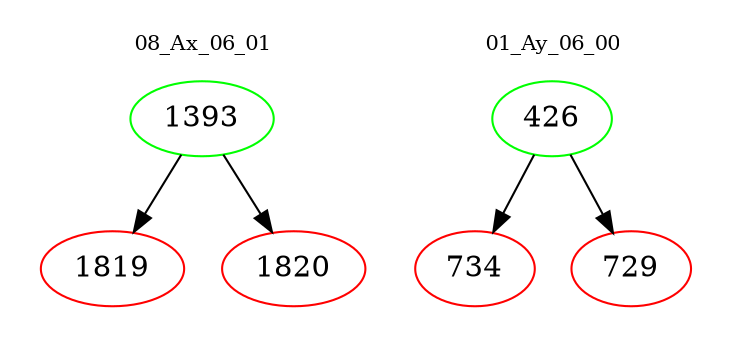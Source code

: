 digraph{
subgraph cluster_0 {
color = white
label = "08_Ax_06_01";
fontsize=10;
T0_1393 [label="1393", color="green"]
T0_1393 -> T0_1819 [color="black"]
T0_1819 [label="1819", color="red"]
T0_1393 -> T0_1820 [color="black"]
T0_1820 [label="1820", color="red"]
}
subgraph cluster_1 {
color = white
label = "01_Ay_06_00";
fontsize=10;
T1_426 [label="426", color="green"]
T1_426 -> T1_734 [color="black"]
T1_734 [label="734", color="red"]
T1_426 -> T1_729 [color="black"]
T1_729 [label="729", color="red"]
}
}
